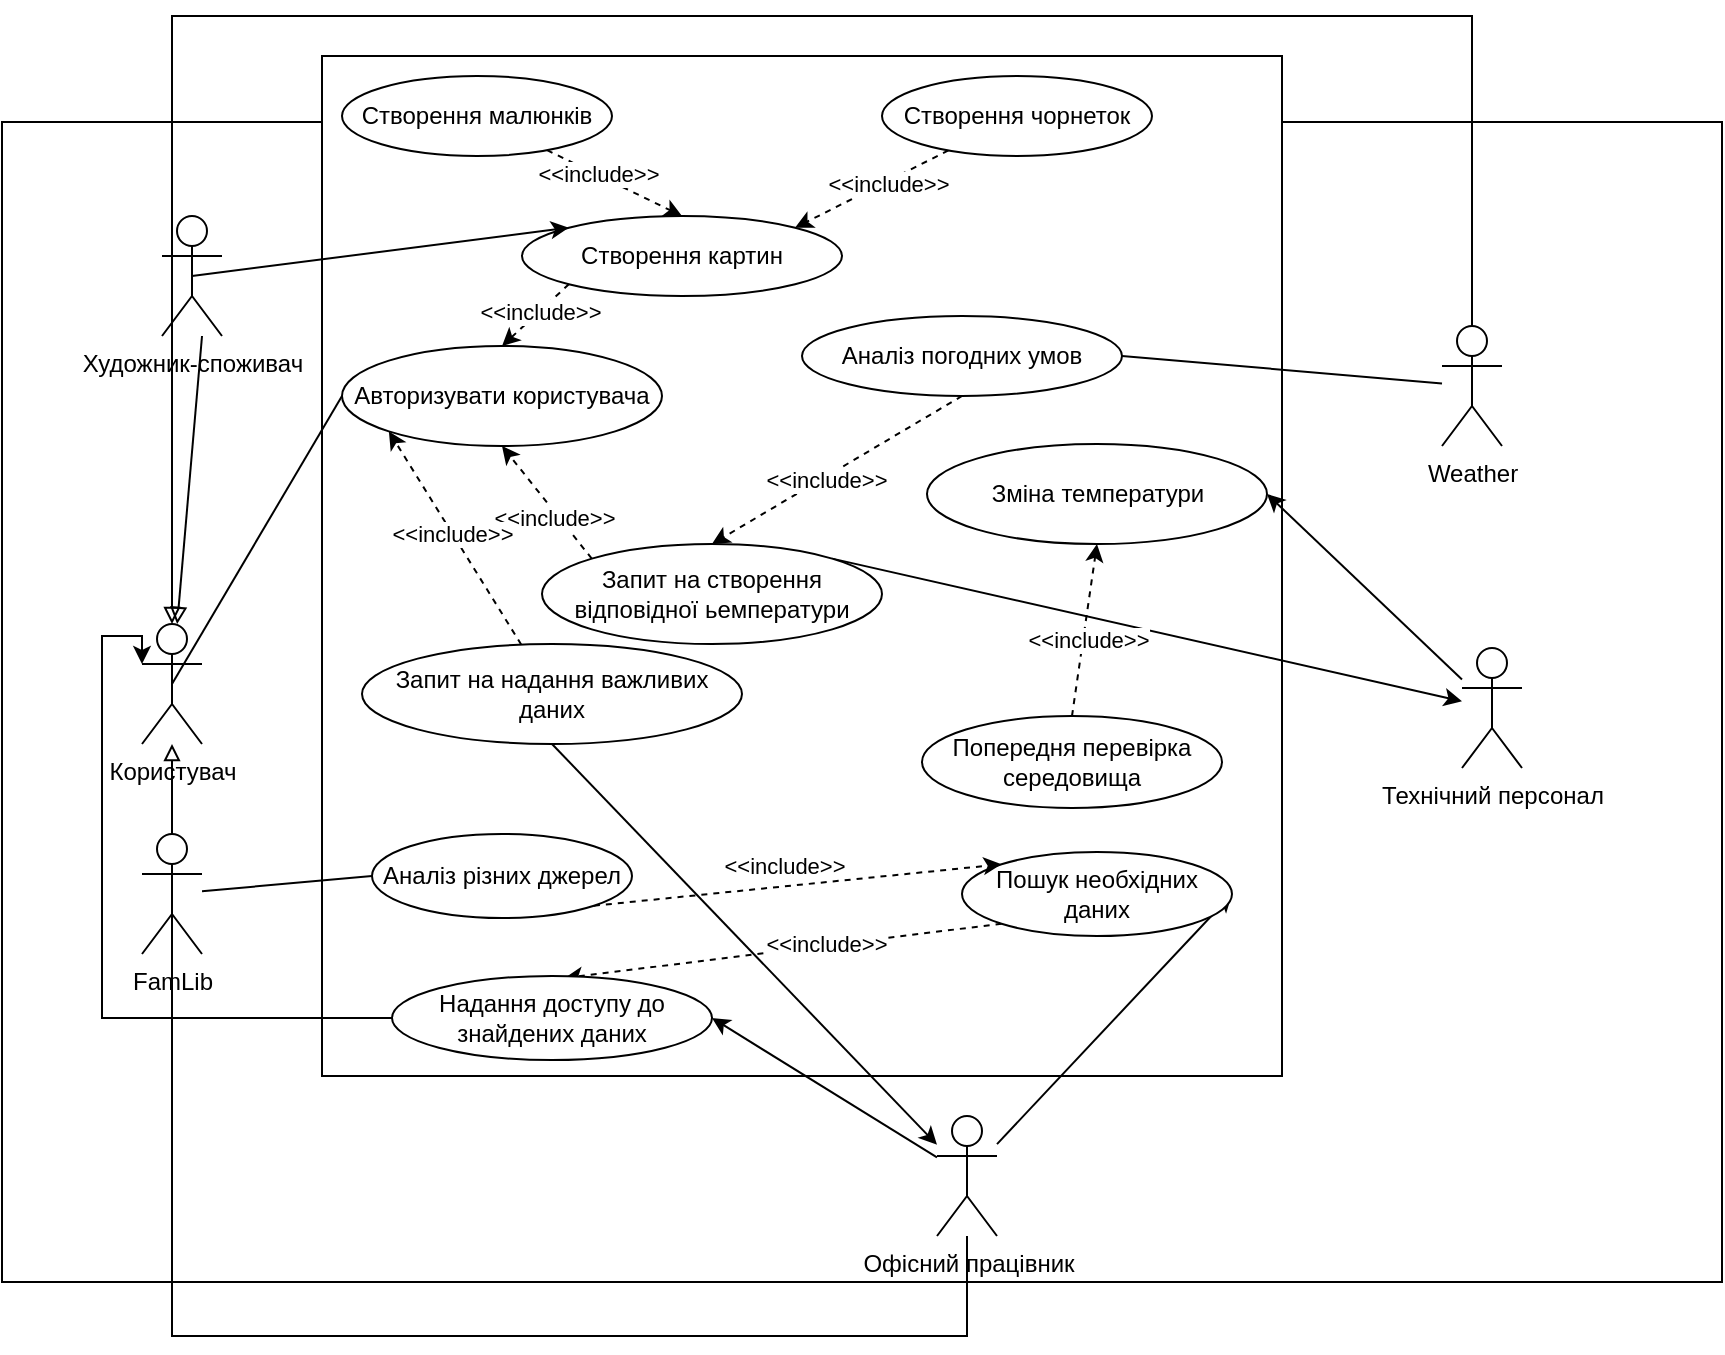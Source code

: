 <mxfile version="20.6.2" type="device"><diagram name="Страница — 1" id="hobWc4s-Q6fWILHCbpvD"><mxGraphModel dx="1504" dy="681" grid="1" gridSize="10" guides="1" tooltips="1" connect="1" arrows="1" fold="1" page="1" pageScale="1" pageWidth="1169" pageHeight="827" math="0" shadow="0"><root><mxCell id="0"/><mxCell id="1" parent="0"/><mxCell id="bafYPbkGJhW7oxayyBe3-47" value="" style="rounded=0;whiteSpace=wrap;html=1;" parent="1" vertex="1"><mxGeometry x="390" y="103" width="860" height="580" as="geometry"/></mxCell><mxCell id="bafYPbkGJhW7oxayyBe3-1" value="" style="rounded=0;whiteSpace=wrap;html=1;" parent="1" vertex="1"><mxGeometry x="550" y="70" width="480" height="510" as="geometry"/></mxCell><mxCell id="naIomc_ok1_9AgCJ26Jt-9" style="rounded=0;orthogonalLoop=1;jettySize=auto;html=1;exitX=0.5;exitY=0.5;exitDx=0;exitDy=0;exitPerimeter=0;entryX=0;entryY=0.5;entryDx=0;entryDy=0;endArrow=none;endFill=0;" parent="1" source="bafYPbkGJhW7oxayyBe3-2" target="naIomc_ok1_9AgCJ26Jt-2" edge="1"><mxGeometry relative="1" as="geometry"/></mxCell><mxCell id="bafYPbkGJhW7oxayyBe3-2" value="Користувач" style="shape=umlActor;verticalLabelPosition=bottom;verticalAlign=top;html=1;outlineConnect=0;" parent="1" vertex="1"><mxGeometry x="460" y="354" width="30" height="60" as="geometry"/></mxCell><mxCell id="bafYPbkGJhW7oxayyBe3-24" style="rounded=0;orthogonalLoop=1;jettySize=auto;html=1;exitX=1;exitY=0;exitDx=0;exitDy=0;" parent="1" source="bafYPbkGJhW7oxayyBe3-3" target="bafYPbkGJhW7oxayyBe3-8" edge="1"><mxGeometry relative="1" as="geometry"/></mxCell><mxCell id="naIomc_ok1_9AgCJ26Jt-4" style="rounded=0;orthogonalLoop=1;jettySize=auto;html=1;exitX=0;exitY=0;exitDx=0;exitDy=0;entryX=0.5;entryY=1;entryDx=0;entryDy=0;dashed=1;" parent="1" source="bafYPbkGJhW7oxayyBe3-3" target="naIomc_ok1_9AgCJ26Jt-2" edge="1"><mxGeometry relative="1" as="geometry"/></mxCell><mxCell id="naIomc_ok1_9AgCJ26Jt-7" value="&amp;lt;&amp;lt;include&amp;gt;&amp;gt;" style="edgeLabel;html=1;align=center;verticalAlign=middle;resizable=0;points=[];" parent="naIomc_ok1_9AgCJ26Jt-4" vertex="1" connectable="0"><mxGeometry x="-0.24" y="2" relative="1" as="geometry"><mxPoint as="offset"/></mxGeometry></mxCell><mxCell id="bafYPbkGJhW7oxayyBe3-3" value="Запит на&amp;nbsp;створення відповідної ьемператури&lt;span id=&quot;docs-internal-guid-c57abb48-7fff-8af7-19ce-6c347189a080&quot;&gt;&lt;/span&gt;" style="ellipse;whiteSpace=wrap;html=1;" parent="1" vertex="1"><mxGeometry x="660" y="314" width="170" height="50" as="geometry"/></mxCell><mxCell id="bafYPbkGJhW7oxayyBe3-6" style="rounded=0;orthogonalLoop=1;jettySize=auto;html=1;exitX=0.5;exitY=1;exitDx=0;exitDy=0;entryX=0.5;entryY=0;entryDx=0;entryDy=0;dashed=1;" parent="1" source="bafYPbkGJhW7oxayyBe3-5" target="bafYPbkGJhW7oxayyBe3-3" edge="1"><mxGeometry relative="1" as="geometry"/></mxCell><mxCell id="bafYPbkGJhW7oxayyBe3-7" value="&amp;lt;&amp;lt;include&amp;gt;&amp;gt;" style="edgeLabel;html=1;align=center;verticalAlign=middle;resizable=0;points=[];" parent="bafYPbkGJhW7oxayyBe3-6" vertex="1" connectable="0"><mxGeometry x="0.092" y="1" relative="1" as="geometry"><mxPoint as="offset"/></mxGeometry></mxCell><mxCell id="l3Cp5staO5JzX2C2zLCY-5" style="rounded=0;orthogonalLoop=1;jettySize=auto;html=1;exitX=1;exitY=0.5;exitDx=0;exitDy=0;endArrow=none;endFill=0;" parent="1" source="bafYPbkGJhW7oxayyBe3-5" edge="1" target="l3Cp5staO5JzX2C2zLCY-3"><mxGeometry relative="1" as="geometry"><mxPoint x="1070" y="150" as="targetPoint"/></mxGeometry></mxCell><mxCell id="bafYPbkGJhW7oxayyBe3-5" value="Аналіз погодних умов&lt;span id=&quot;docs-internal-guid-c57abb48-7fff-8af7-19ce-6c347189a080&quot;&gt;&lt;/span&gt;" style="ellipse;whiteSpace=wrap;html=1;" parent="1" vertex="1"><mxGeometry x="790" y="200" width="160" height="40" as="geometry"/></mxCell><mxCell id="bafYPbkGJhW7oxayyBe3-22" style="rounded=0;orthogonalLoop=1;jettySize=auto;html=1;entryX=1;entryY=0.5;entryDx=0;entryDy=0;" parent="1" source="bafYPbkGJhW7oxayyBe3-8" target="bafYPbkGJhW7oxayyBe3-13" edge="1"><mxGeometry relative="1" as="geometry"/></mxCell><mxCell id="8I_JXQ2oZidU9sKFQ2yN-2" style="edgeStyle=orthogonalEdgeStyle;rounded=0;orthogonalLoop=1;jettySize=auto;html=1;endArrow=block;endFill=0;entryX=0.5;entryY=0;entryDx=0;entryDy=0;entryPerimeter=0;exitX=0.5;exitY=0;exitDx=0;exitDy=0;exitPerimeter=0;" parent="1" target="bafYPbkGJhW7oxayyBe3-2" edge="1" source="l3Cp5staO5JzX2C2zLCY-3"><mxGeometry relative="1" as="geometry"><mxPoint x="1135" y="200" as="sourcePoint"/><mxPoint x="505" y="220" as="targetPoint"/><Array as="points"><mxPoint x="1125" y="50"/><mxPoint x="475" y="50"/></Array></mxGeometry></mxCell><mxCell id="bafYPbkGJhW7oxayyBe3-8" value="Технічний персонал" style="shape=umlActor;verticalLabelPosition=bottom;verticalAlign=top;html=1;outlineConnect=0;" parent="1" vertex="1"><mxGeometry x="1120" y="366" width="30" height="60" as="geometry"/></mxCell><mxCell id="bafYPbkGJhW7oxayyBe3-13" value="Зміна температури&lt;span id=&quot;docs-internal-guid-c57abb48-7fff-8af7-19ce-6c347189a080&quot;&gt;&lt;/span&gt;" style="ellipse;whiteSpace=wrap;html=1;" parent="1" vertex="1"><mxGeometry x="852.5" y="264" width="170" height="50" as="geometry"/></mxCell><mxCell id="bafYPbkGJhW7oxayyBe3-17" style="rounded=0;orthogonalLoop=1;jettySize=auto;html=1;exitX=0.5;exitY=0;exitDx=0;exitDy=0;entryX=0.5;entryY=1;entryDx=0;entryDy=0;dashed=1;" parent="1" source="bafYPbkGJhW7oxayyBe3-16" target="bafYPbkGJhW7oxayyBe3-13" edge="1"><mxGeometry relative="1" as="geometry"/></mxCell><mxCell id="bafYPbkGJhW7oxayyBe3-18" value="&amp;lt;&amp;lt;include&amp;gt;&amp;gt;" style="edgeLabel;html=1;align=center;verticalAlign=middle;resizable=0;points=[];" parent="bafYPbkGJhW7oxayyBe3-17" vertex="1" connectable="0"><mxGeometry x="0.051" y="-1" relative="1" as="geometry"><mxPoint y="7" as="offset"/></mxGeometry></mxCell><mxCell id="bafYPbkGJhW7oxayyBe3-16" value="Попередня перевірка середовища&lt;span id=&quot;docs-internal-guid-c57abb48-7fff-8af7-19ce-6c347189a080&quot;&gt;&lt;/span&gt;" style="ellipse;whiteSpace=wrap;html=1;" parent="1" vertex="1"><mxGeometry x="850" y="400" width="150" height="46" as="geometry"/></mxCell><mxCell id="bafYPbkGJhW7oxayyBe3-28" style="rounded=0;orthogonalLoop=1;jettySize=auto;html=1;exitX=0.5;exitY=1;exitDx=0;exitDy=0;" parent="1" source="bafYPbkGJhW7oxayyBe3-19" target="bafYPbkGJhW7oxayyBe3-26" edge="1"><mxGeometry relative="1" as="geometry"/></mxCell><mxCell id="naIomc_ok1_9AgCJ26Jt-5" style="rounded=0;orthogonalLoop=1;jettySize=auto;html=1;entryX=0;entryY=1;entryDx=0;entryDy=0;dashed=1;" parent="1" source="bafYPbkGJhW7oxayyBe3-19" target="naIomc_ok1_9AgCJ26Jt-2" edge="1"><mxGeometry relative="1" as="geometry"/></mxCell><mxCell id="naIomc_ok1_9AgCJ26Jt-8" value="&amp;lt;&amp;lt;include&amp;gt;&amp;gt;" style="edgeLabel;html=1;align=center;verticalAlign=middle;resizable=0;points=[];" parent="naIomc_ok1_9AgCJ26Jt-5" vertex="1" connectable="0"><mxGeometry x="0.041" relative="1" as="geometry"><mxPoint as="offset"/></mxGeometry></mxCell><mxCell id="bafYPbkGJhW7oxayyBe3-19" value="Запит на надання важливих даних&lt;span id=&quot;docs-internal-guid-c57abb48-7fff-8af7-19ce-6c347189a080&quot;&gt;&lt;/span&gt;" style="ellipse;whiteSpace=wrap;html=1;" parent="1" vertex="1"><mxGeometry x="570" y="364" width="190" height="50" as="geometry"/></mxCell><mxCell id="bafYPbkGJhW7oxayyBe3-35" style="rounded=0;orthogonalLoop=1;jettySize=auto;html=1;entryX=1;entryY=0.5;entryDx=0;entryDy=0;" parent="1" source="bafYPbkGJhW7oxayyBe3-26" target="bafYPbkGJhW7oxayyBe3-36" edge="1"><mxGeometry relative="1" as="geometry"/></mxCell><mxCell id="bafYPbkGJhW7oxayyBe3-46" style="rounded=0;orthogonalLoop=1;jettySize=auto;html=1;entryX=1;entryY=0.5;entryDx=0;entryDy=0;" parent="1" source="bafYPbkGJhW7oxayyBe3-26" target="bafYPbkGJhW7oxayyBe3-29" edge="1"><mxGeometry relative="1" as="geometry"/></mxCell><mxCell id="8I_JXQ2oZidU9sKFQ2yN-1" style="edgeStyle=orthogonalEdgeStyle;rounded=0;orthogonalLoop=1;jettySize=auto;html=1;endArrow=block;endFill=0;" parent="1" target="bafYPbkGJhW7oxayyBe3-2" edge="1" source="bafYPbkGJhW7oxayyBe3-26"><mxGeometry relative="1" as="geometry"><mxPoint x="1009.95" y="690" as="sourcePoint"/><mxPoint x="330" y="390" as="targetPoint"/><Array as="points"><mxPoint x="873" y="710"/><mxPoint x="475" y="710"/></Array></mxGeometry></mxCell><mxCell id="bafYPbkGJhW7oxayyBe3-26" value="Офісний працівник&lt;br&gt;" style="shape=umlActor;verticalLabelPosition=bottom;verticalAlign=top;html=1;outlineConnect=0;" parent="1" vertex="1"><mxGeometry x="857.5" y="600" width="30" height="60" as="geometry"/></mxCell><mxCell id="bafYPbkGJhW7oxayyBe3-39" style="rounded=0;orthogonalLoop=1;jettySize=auto;html=1;exitX=0;exitY=1;exitDx=0;exitDy=0;entryX=0.539;entryY=0.024;entryDx=0;entryDy=0;entryPerimeter=0;dashed=1;" parent="1" source="bafYPbkGJhW7oxayyBe3-29" target="bafYPbkGJhW7oxayyBe3-36" edge="1"><mxGeometry relative="1" as="geometry"/></mxCell><mxCell id="bafYPbkGJhW7oxayyBe3-40" value="&amp;lt;&amp;lt;include&amp;gt;&amp;gt;" style="edgeLabel;html=1;align=center;verticalAlign=middle;resizable=0;points=[];" parent="bafYPbkGJhW7oxayyBe3-39" vertex="1" connectable="0"><mxGeometry x="-0.329" y="-2" relative="1" as="geometry"><mxPoint x="-14" y="3" as="offset"/></mxGeometry></mxCell><mxCell id="bafYPbkGJhW7oxayyBe3-29" value="Пошук необхідних даних&lt;span id=&quot;docs-internal-guid-c57abb48-7fff-8af7-19ce-6c347189a080&quot;&gt;&lt;/span&gt;" style="ellipse;whiteSpace=wrap;html=1;" parent="1" vertex="1"><mxGeometry x="870" y="468" width="135" height="42" as="geometry"/></mxCell><mxCell id="bafYPbkGJhW7oxayyBe3-31" style="rounded=0;orthogonalLoop=1;jettySize=auto;html=1;exitX=1;exitY=1;exitDx=0;exitDy=0;entryX=0;entryY=0;entryDx=0;entryDy=0;dashed=1;" parent="1" source="bafYPbkGJhW7oxayyBe3-30" target="bafYPbkGJhW7oxayyBe3-29" edge="1"><mxGeometry relative="1" as="geometry"/></mxCell><mxCell id="bafYPbkGJhW7oxayyBe3-34" value="&amp;lt;&amp;lt;include&amp;gt;&amp;gt;" style="edgeLabel;html=1;align=center;verticalAlign=middle;resizable=0;points=[];labelBackgroundColor=none;" parent="bafYPbkGJhW7oxayyBe3-31" vertex="1" connectable="0"><mxGeometry x="0.043" relative="1" as="geometry"><mxPoint x="-12" y="-9" as="offset"/></mxGeometry></mxCell><mxCell id="bafYPbkGJhW7oxayyBe3-30" value="Аналіз різних джерел&lt;span id=&quot;docs-internal-guid-c57abb48-7fff-8af7-19ce-6c347189a080&quot;&gt;&lt;/span&gt;" style="ellipse;whiteSpace=wrap;html=1;" parent="1" vertex="1"><mxGeometry x="575" y="459" width="130" height="42" as="geometry"/></mxCell><mxCell id="bafYPbkGJhW7oxayyBe3-43" style="edgeStyle=orthogonalEdgeStyle;rounded=0;orthogonalLoop=1;jettySize=auto;html=1;exitX=0;exitY=0.5;exitDx=0;exitDy=0;entryX=0;entryY=0.333;entryDx=0;entryDy=0;entryPerimeter=0;" parent="1" source="bafYPbkGJhW7oxayyBe3-36" target="bafYPbkGJhW7oxayyBe3-2" edge="1"><mxGeometry relative="1" as="geometry"><mxPoint x="480" y="350" as="targetPoint"/><Array as="points"><mxPoint x="630" y="551"/><mxPoint x="440" y="551"/><mxPoint x="440" y="360"/><mxPoint x="460" y="360"/></Array></mxGeometry></mxCell><mxCell id="bafYPbkGJhW7oxayyBe3-36" value="Надання доступу до знайдених даних&lt;br&gt;&lt;span id=&quot;docs-internal-guid-c57abb48-7fff-8af7-19ce-6c347189a080&quot;&gt;&lt;/span&gt;" style="ellipse;whiteSpace=wrap;html=1;" parent="1" vertex="1"><mxGeometry x="585" y="530" width="160" height="42" as="geometry"/></mxCell><mxCell id="bafYPbkGJhW7oxayyBe3-38" style="rounded=0;orthogonalLoop=1;jettySize=auto;html=1;entryX=0;entryY=0.5;entryDx=0;entryDy=0;endArrow=none;endFill=0;" parent="1" source="bafYPbkGJhW7oxayyBe3-37" target="bafYPbkGJhW7oxayyBe3-30" edge="1"><mxGeometry relative="1" as="geometry"/></mxCell><mxCell id="bafYPbkGJhW7oxayyBe3-37" value="FamLib&lt;br&gt;" style="shape=umlActor;verticalLabelPosition=bottom;verticalAlign=top;html=1;outlineConnect=0;" parent="1" vertex="1"><mxGeometry x="460" y="459" width="30" height="60" as="geometry"/></mxCell><mxCell id="naIomc_ok1_9AgCJ26Jt-3" style="rounded=0;orthogonalLoop=1;jettySize=auto;html=1;exitX=0;exitY=1;exitDx=0;exitDy=0;entryX=0.5;entryY=0;entryDx=0;entryDy=0;endArrow=classic;endFill=1;dashed=1;" parent="1" source="iALMkwSSL6uoYG6ehfJ8-2" target="naIomc_ok1_9AgCJ26Jt-2" edge="1"><mxGeometry relative="1" as="geometry"/></mxCell><mxCell id="naIomc_ok1_9AgCJ26Jt-6" value="&amp;lt;&amp;lt;include&amp;gt;&amp;gt;" style="edgeLabel;html=1;align=center;verticalAlign=middle;resizable=0;points=[];" parent="naIomc_ok1_9AgCJ26Jt-3" vertex="1" connectable="0"><mxGeometry x="-0.135" y="-1" relative="1" as="geometry"><mxPoint y="1" as="offset"/></mxGeometry></mxCell><mxCell id="iALMkwSSL6uoYG6ehfJ8-2" value="Створення картин" style="ellipse;whiteSpace=wrap;html=1;" parent="1" vertex="1"><mxGeometry x="650" y="150" width="160" height="40" as="geometry"/></mxCell><mxCell id="iALMkwSSL6uoYG6ehfJ8-9" style="rounded=0;orthogonalLoop=1;jettySize=auto;html=1;entryX=1;entryY=0;entryDx=0;entryDy=0;dashed=1;" parent="1" source="iALMkwSSL6uoYG6ehfJ8-3" target="iALMkwSSL6uoYG6ehfJ8-2" edge="1"><mxGeometry relative="1" as="geometry"/></mxCell><mxCell id="iALMkwSSL6uoYG6ehfJ8-10" value="&amp;lt;&amp;lt;include&amp;gt;&amp;gt;" style="edgeLabel;html=1;align=center;verticalAlign=middle;resizable=0;points=[];" parent="iALMkwSSL6uoYG6ehfJ8-9" vertex="1" connectable="0"><mxGeometry x="-0.196" y="1" relative="1" as="geometry"><mxPoint as="offset"/></mxGeometry></mxCell><mxCell id="iALMkwSSL6uoYG6ehfJ8-3" value="Створення чорнеток&lt;span id=&quot;docs-internal-guid-c57abb48-7fff-8af7-19ce-6c347189a080&quot;&gt;&lt;/span&gt;" style="ellipse;whiteSpace=wrap;html=1;" parent="1" vertex="1"><mxGeometry x="830" y="80" width="135" height="40" as="geometry"/></mxCell><mxCell id="iALMkwSSL6uoYG6ehfJ8-7" style="rounded=0;orthogonalLoop=1;jettySize=auto;html=1;entryX=0.5;entryY=0;entryDx=0;entryDy=0;dashed=1;" parent="1" source="iALMkwSSL6uoYG6ehfJ8-4" target="iALMkwSSL6uoYG6ehfJ8-2" edge="1"><mxGeometry relative="1" as="geometry"/></mxCell><mxCell id="iALMkwSSL6uoYG6ehfJ8-8" value="&amp;lt;&amp;lt;include&amp;gt;&amp;gt;" style="edgeLabel;html=1;align=center;verticalAlign=middle;resizable=0;points=[];" parent="iALMkwSSL6uoYG6ehfJ8-7" vertex="1" connectable="0"><mxGeometry x="-0.27" y="1" relative="1" as="geometry"><mxPoint as="offset"/></mxGeometry></mxCell><mxCell id="iALMkwSSL6uoYG6ehfJ8-4" value="Створення малюнків&lt;span id=&quot;docs-internal-guid-c57abb48-7fff-8af7-19ce-6c347189a080&quot;&gt;&lt;/span&gt;" style="ellipse;whiteSpace=wrap;html=1;" parent="1" vertex="1"><mxGeometry x="560" y="80" width="135" height="40" as="geometry"/></mxCell><mxCell id="naIomc_ok1_9AgCJ26Jt-1" style="rounded=0;orthogonalLoop=1;jettySize=auto;html=1;endArrow=block;endFill=0;exitX=0.667;exitY=1;exitDx=0;exitDy=0;exitPerimeter=0;" parent="1" source="l3Cp5staO5JzX2C2zLCY-1" target="bafYPbkGJhW7oxayyBe3-2" edge="1"><mxGeometry relative="1" as="geometry"/></mxCell><mxCell id="naIomc_ok1_9AgCJ26Jt-10" style="rounded=0;orthogonalLoop=1;jettySize=auto;html=1;exitX=0.5;exitY=0.5;exitDx=0;exitDy=0;exitPerimeter=0;entryX=0;entryY=0;entryDx=0;entryDy=0;" parent="1" source="l3Cp5staO5JzX2C2zLCY-1" target="iALMkwSSL6uoYG6ehfJ8-2" edge="1"><mxGeometry relative="1" as="geometry"/></mxCell><mxCell id="l3Cp5staO5JzX2C2zLCY-1" value="Художник-споживач" style="shape=umlActor;verticalLabelPosition=bottom;verticalAlign=top;html=1;outlineConnect=0;" parent="1" vertex="1"><mxGeometry x="470" y="150" width="30" height="60" as="geometry"/></mxCell><mxCell id="l3Cp5staO5JzX2C2zLCY-3" value="Weather&lt;br&gt;" style="shape=umlActor;verticalLabelPosition=bottom;verticalAlign=top;html=1;outlineConnect=0;" parent="1" vertex="1"><mxGeometry x="1110" y="205" width="30" height="60" as="geometry"/></mxCell><mxCell id="naIomc_ok1_9AgCJ26Jt-2" value="Авторизувати користувача" style="ellipse;whiteSpace=wrap;html=1;" parent="1" vertex="1"><mxGeometry x="560" y="215" width="160" height="50" as="geometry"/></mxCell></root></mxGraphModel></diagram></mxfile>